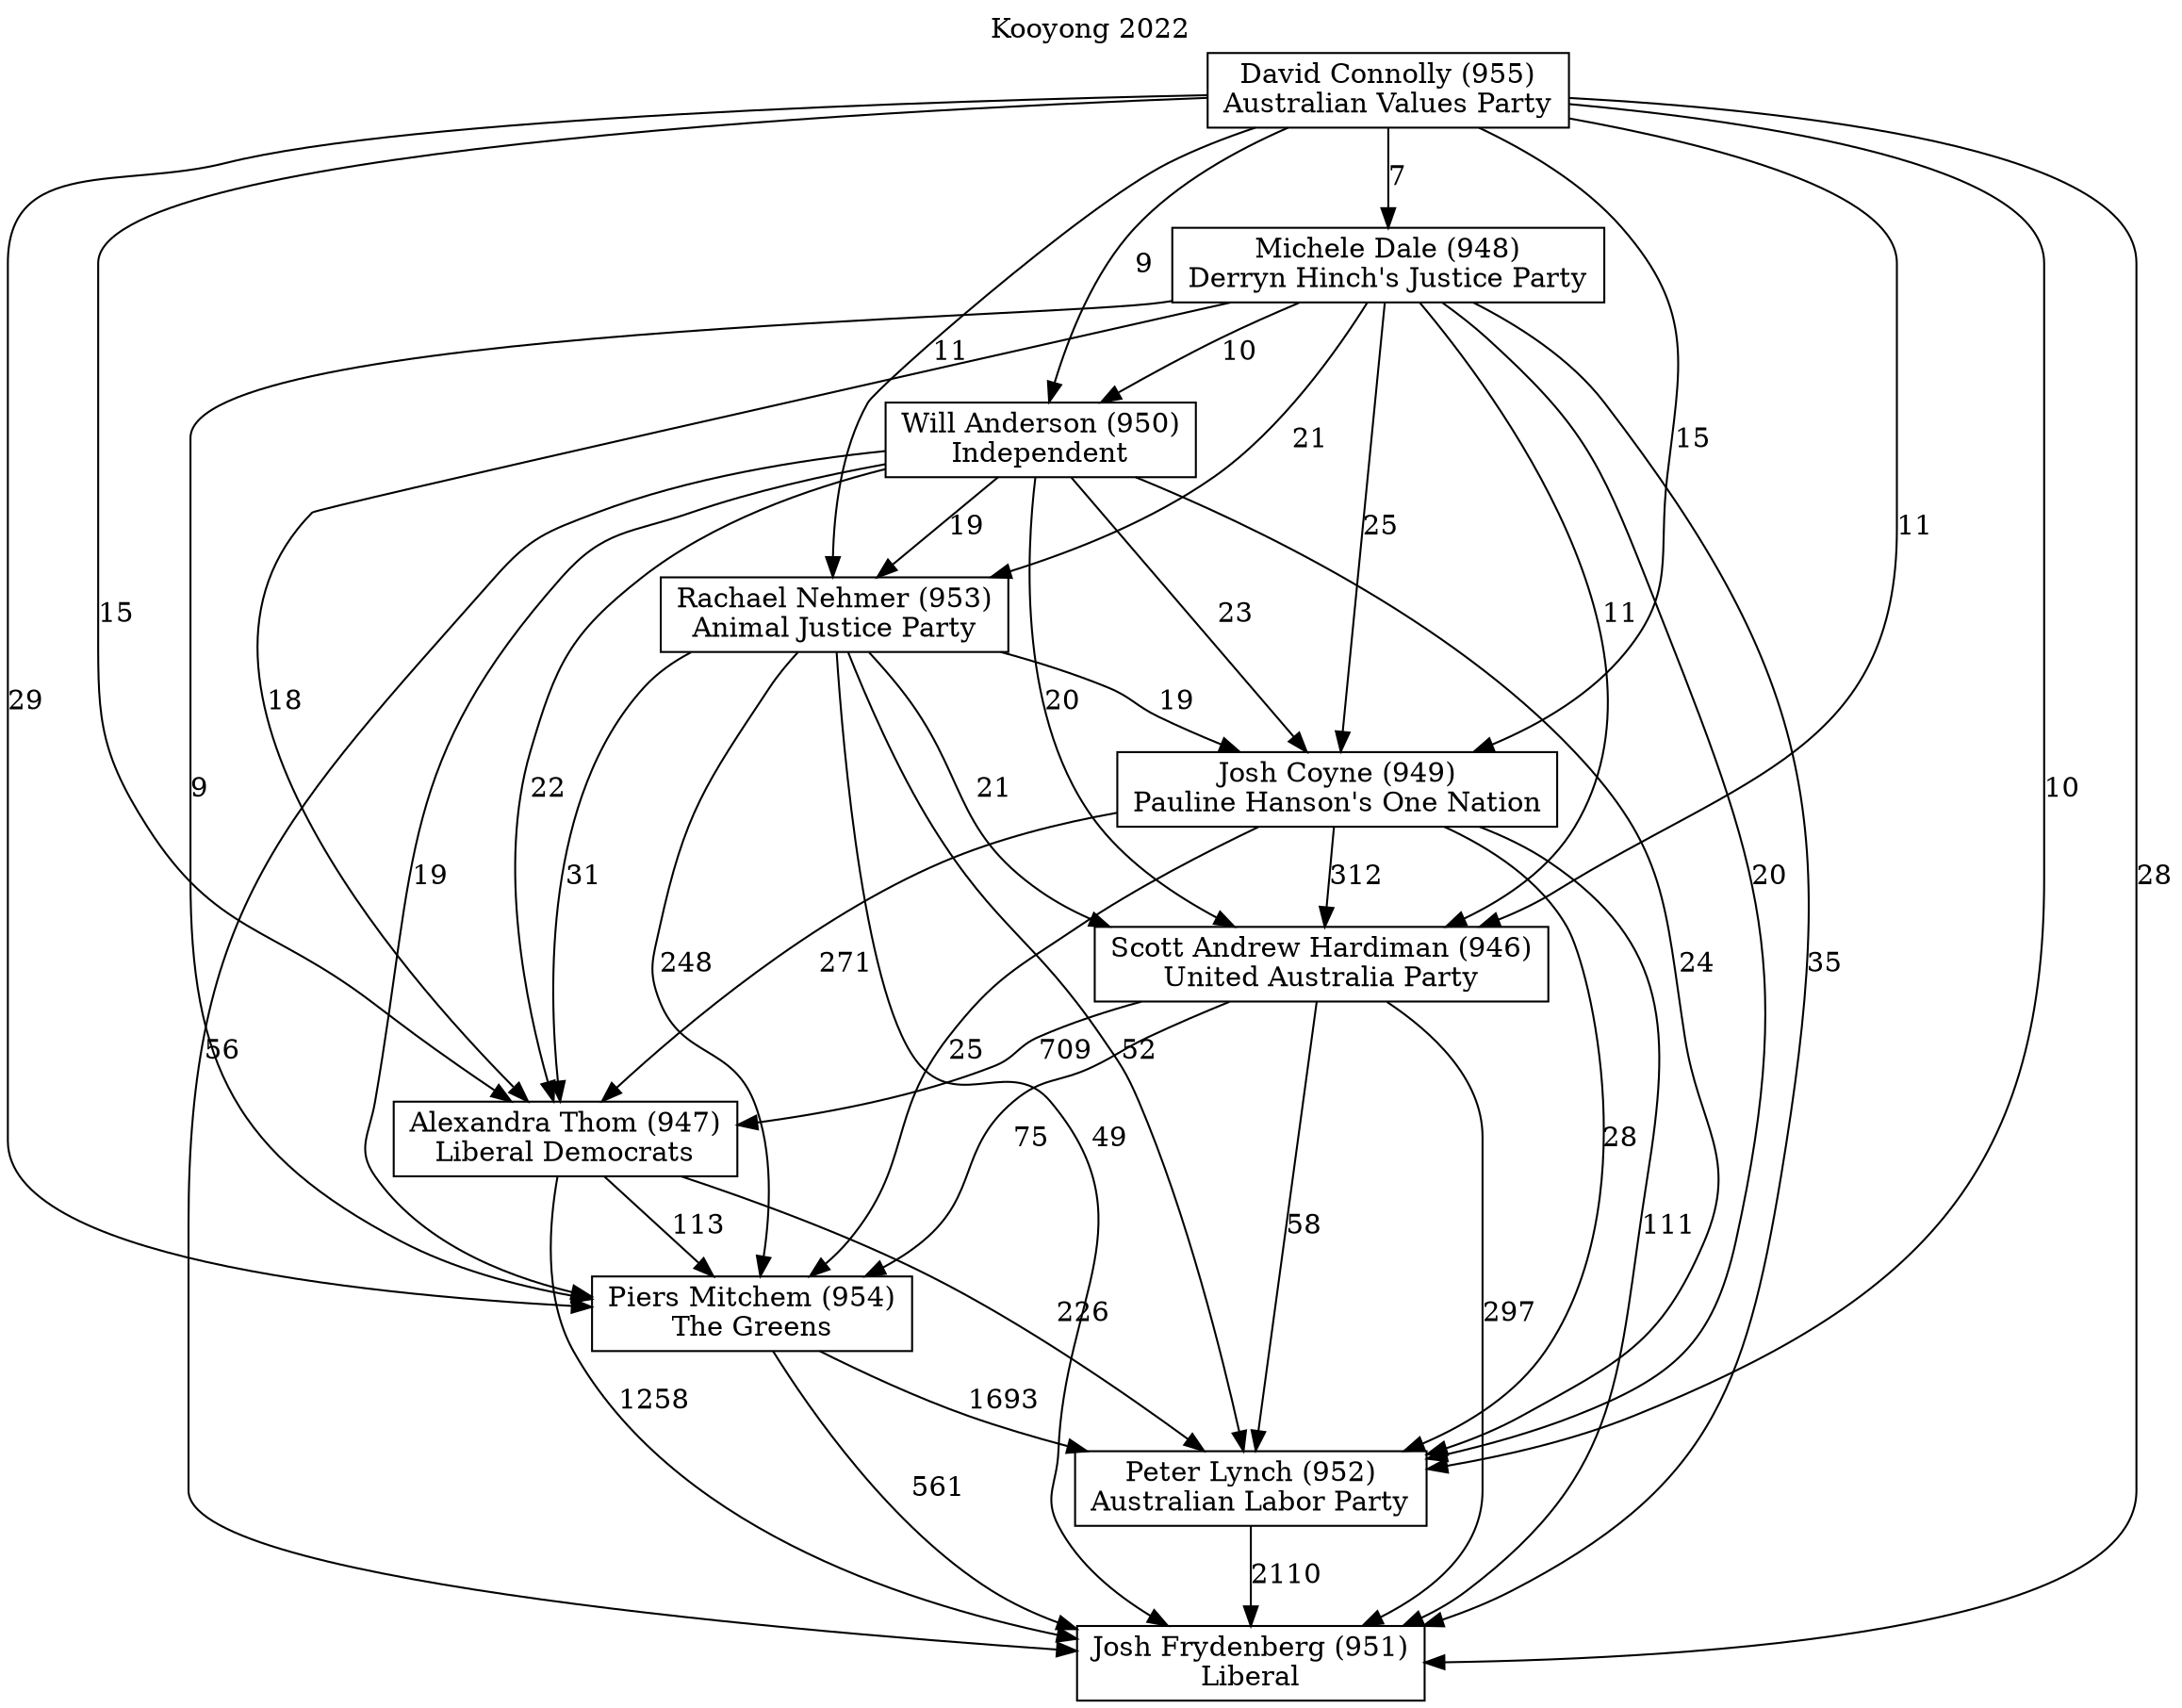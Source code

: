 // House preference flow
digraph "Josh Frydenberg (951)_Kooyong_2022" {
	graph [label="Kooyong 2022" labelloc=t mclimit=2]
	node [shape=box]
	"Josh Frydenberg (951)" [label="Josh Frydenberg (951)
Liberal"]
	"Peter Lynch (952)" [label="Peter Lynch (952)
Australian Labor Party"]
	"Piers Mitchem (954)" [label="Piers Mitchem (954)
The Greens"]
	"Alexandra Thom (947)" [label="Alexandra Thom (947)
Liberal Democrats"]
	"Scott Andrew Hardiman (946)" [label="Scott Andrew Hardiman (946)
United Australia Party"]
	"Josh Coyne (949)" [label="Josh Coyne (949)
Pauline Hanson's One Nation"]
	"Rachael Nehmer (953)" [label="Rachael Nehmer (953)
Animal Justice Party"]
	"Will Anderson (950)" [label="Will Anderson (950)
Independent"]
	"Michele Dale (948)" [label="Michele Dale (948)
Derryn Hinch's Justice Party"]
	"David Connolly (955)" [label="David Connolly (955)
Australian Values Party"]
	"Peter Lynch (952)" -> "Josh Frydenberg (951)" [label=2110]
	"Piers Mitchem (954)" -> "Peter Lynch (952)" [label=1693]
	"Alexandra Thom (947)" -> "Piers Mitchem (954)" [label=113]
	"Scott Andrew Hardiman (946)" -> "Alexandra Thom (947)" [label=709]
	"Josh Coyne (949)" -> "Scott Andrew Hardiman (946)" [label=312]
	"Rachael Nehmer (953)" -> "Josh Coyne (949)" [label=19]
	"Will Anderson (950)" -> "Rachael Nehmer (953)" [label=19]
	"Michele Dale (948)" -> "Will Anderson (950)" [label=10]
	"David Connolly (955)" -> "Michele Dale (948)" [label=7]
	"Piers Mitchem (954)" -> "Josh Frydenberg (951)" [label=561]
	"Alexandra Thom (947)" -> "Josh Frydenberg (951)" [label=1258]
	"Scott Andrew Hardiman (946)" -> "Josh Frydenberg (951)" [label=297]
	"Josh Coyne (949)" -> "Josh Frydenberg (951)" [label=111]
	"Rachael Nehmer (953)" -> "Josh Frydenberg (951)" [label=49]
	"Will Anderson (950)" -> "Josh Frydenberg (951)" [label=56]
	"Michele Dale (948)" -> "Josh Frydenberg (951)" [label=35]
	"David Connolly (955)" -> "Josh Frydenberg (951)" [label=28]
	"David Connolly (955)" -> "Will Anderson (950)" [label=9]
	"Michele Dale (948)" -> "Rachael Nehmer (953)" [label=21]
	"David Connolly (955)" -> "Rachael Nehmer (953)" [label=11]
	"Will Anderson (950)" -> "Josh Coyne (949)" [label=23]
	"Michele Dale (948)" -> "Josh Coyne (949)" [label=25]
	"David Connolly (955)" -> "Josh Coyne (949)" [label=15]
	"Rachael Nehmer (953)" -> "Scott Andrew Hardiman (946)" [label=21]
	"Will Anderson (950)" -> "Scott Andrew Hardiman (946)" [label=20]
	"Michele Dale (948)" -> "Scott Andrew Hardiman (946)" [label=11]
	"David Connolly (955)" -> "Scott Andrew Hardiman (946)" [label=11]
	"Josh Coyne (949)" -> "Alexandra Thom (947)" [label=271]
	"Rachael Nehmer (953)" -> "Alexandra Thom (947)" [label=31]
	"Will Anderson (950)" -> "Alexandra Thom (947)" [label=22]
	"Michele Dale (948)" -> "Alexandra Thom (947)" [label=18]
	"David Connolly (955)" -> "Alexandra Thom (947)" [label=15]
	"Scott Andrew Hardiman (946)" -> "Piers Mitchem (954)" [label=75]
	"Josh Coyne (949)" -> "Piers Mitchem (954)" [label=25]
	"Rachael Nehmer (953)" -> "Piers Mitchem (954)" [label=248]
	"Will Anderson (950)" -> "Piers Mitchem (954)" [label=19]
	"Michele Dale (948)" -> "Piers Mitchem (954)" [label=9]
	"David Connolly (955)" -> "Piers Mitchem (954)" [label=29]
	"Alexandra Thom (947)" -> "Peter Lynch (952)" [label=226]
	"Scott Andrew Hardiman (946)" -> "Peter Lynch (952)" [label=58]
	"Josh Coyne (949)" -> "Peter Lynch (952)" [label=28]
	"Rachael Nehmer (953)" -> "Peter Lynch (952)" [label=52]
	"Will Anderson (950)" -> "Peter Lynch (952)" [label=24]
	"Michele Dale (948)" -> "Peter Lynch (952)" [label=20]
	"David Connolly (955)" -> "Peter Lynch (952)" [label=10]
}
